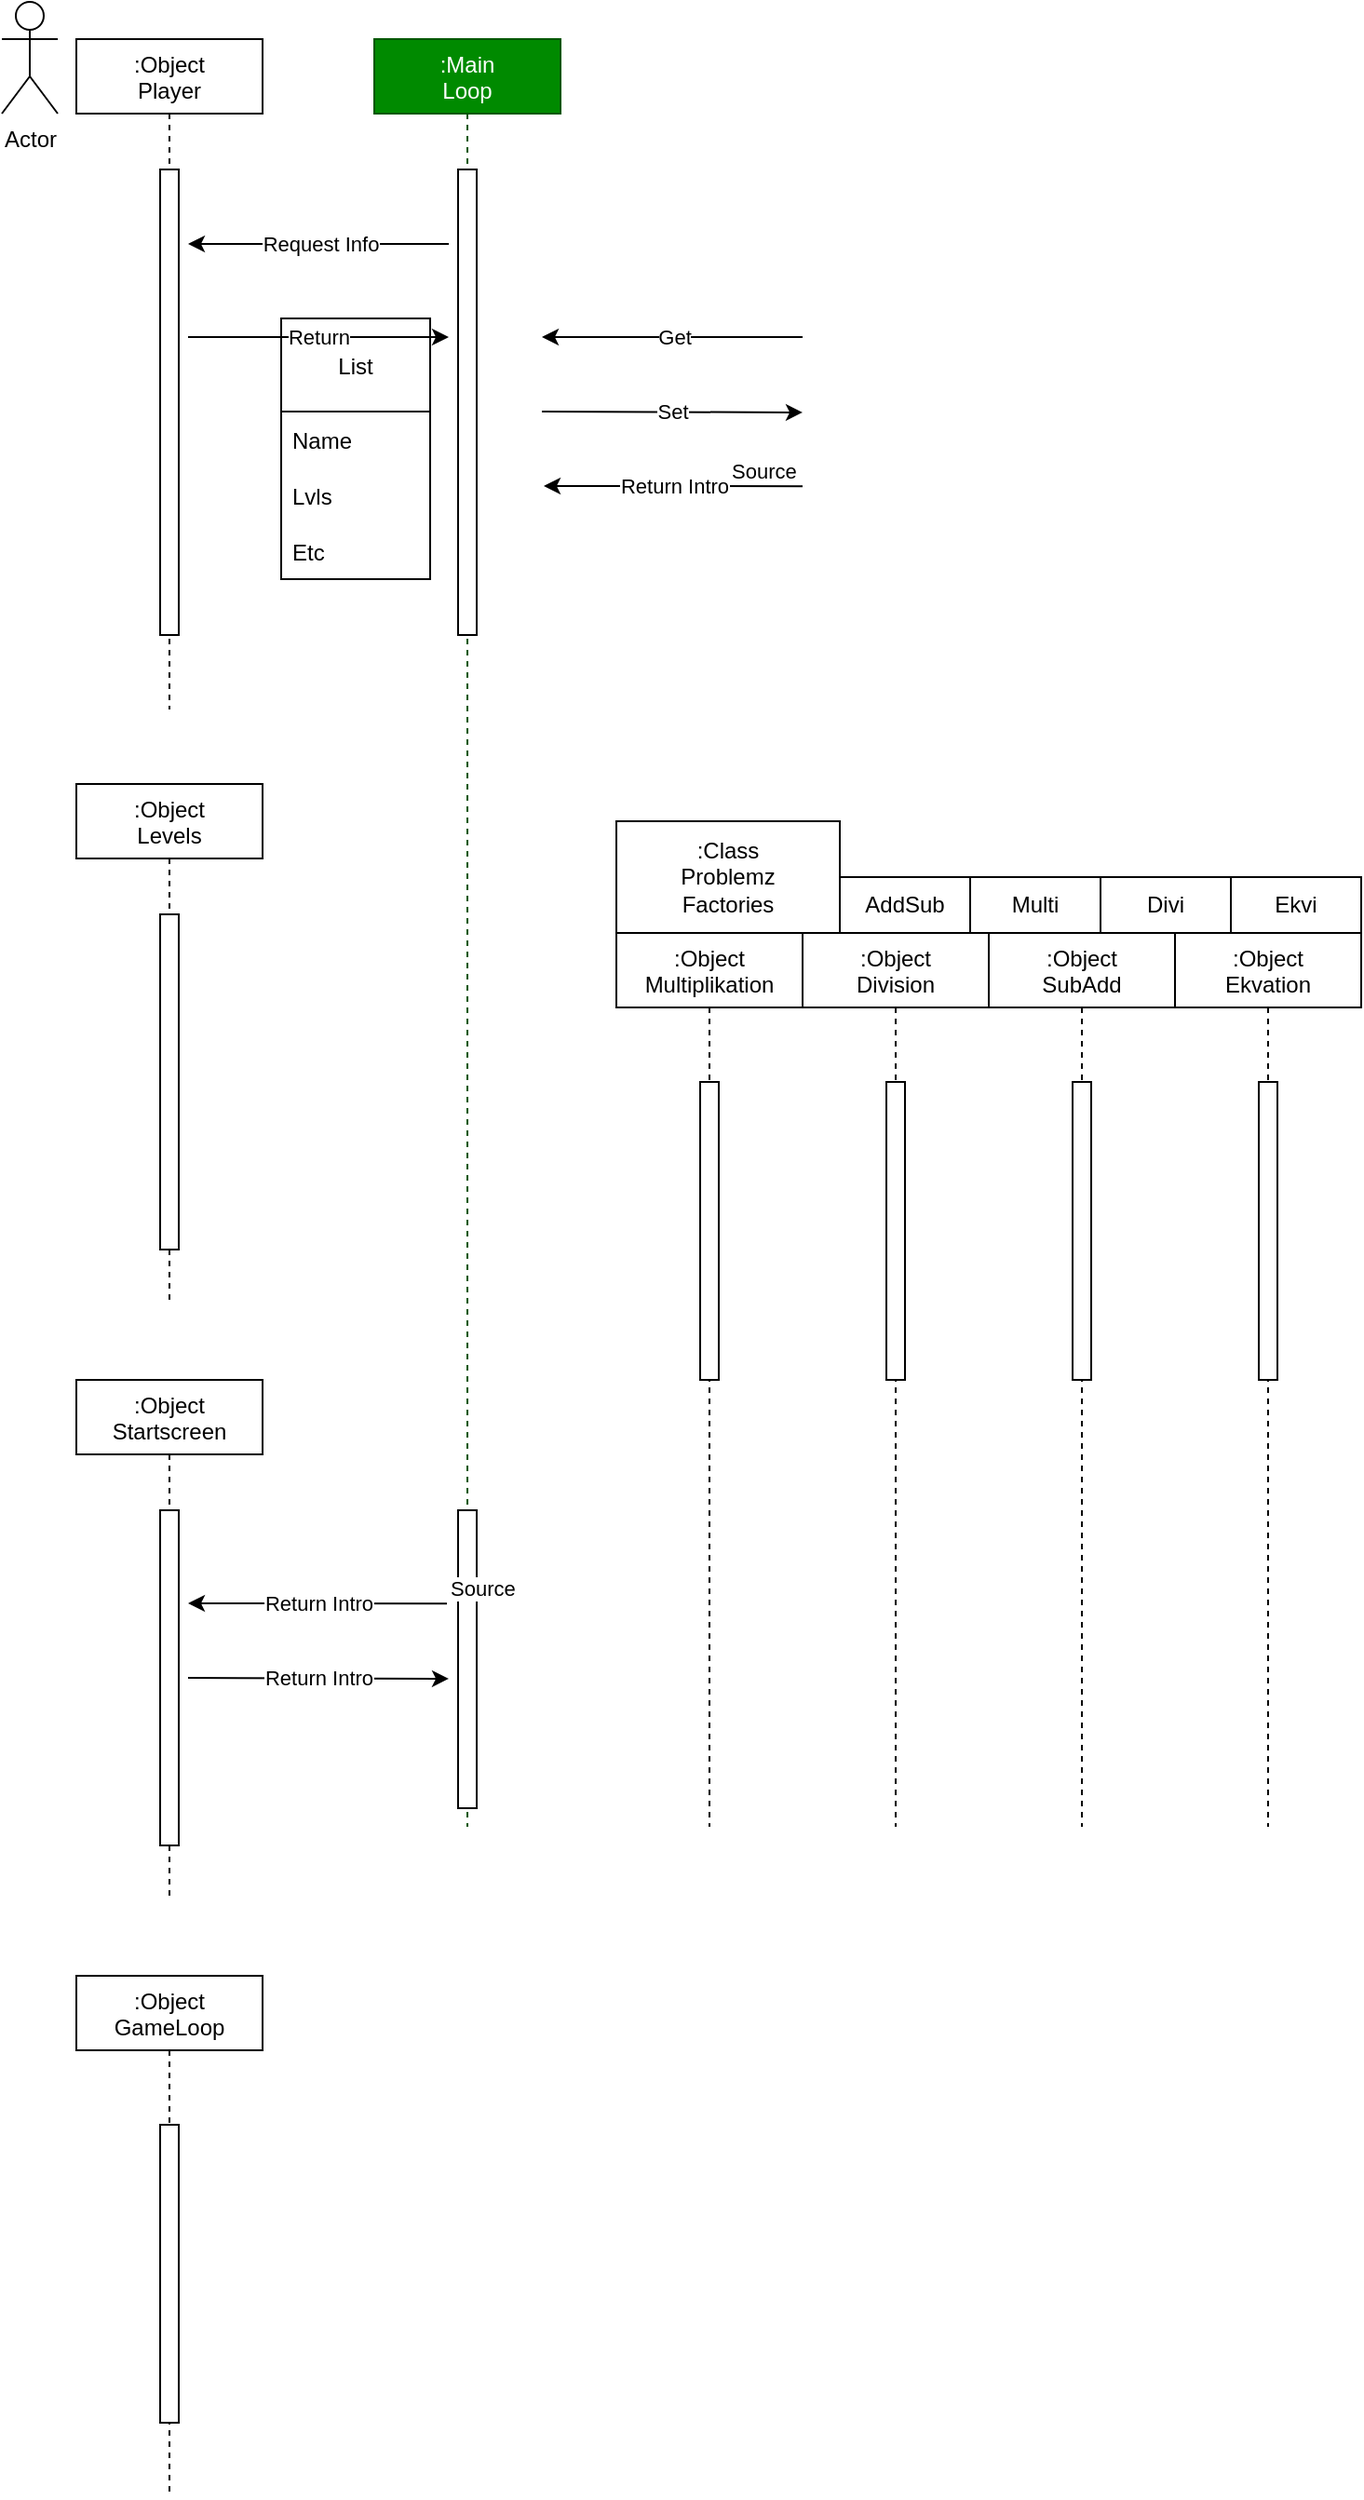 <mxfile>
    <diagram id="kgpKYQtTHZ0yAKxKKP6v" name="Page-1">
        <mxGraphModel dx="593" dy="478" grid="1" gridSize="10" guides="1" tooltips="1" connect="1" arrows="1" fold="1" page="1" pageScale="1" pageWidth="3300" pageHeight="4681" math="0" shadow="0">
            <root>
                <mxCell id="0"/>
                <mxCell id="1" parent="0"/>
                <mxCell id="3nuBFxr9cyL0pnOWT2aG-1" value=":Object&#10;Player" style="shape=umlLifeline;perimeter=lifelinePerimeter;container=0;collapsible=0;recursiveResize=0;rounded=0;shadow=0;strokeWidth=1;" parent="1" vertex="1">
                    <mxGeometry x="80" y="60" width="100" height="360" as="geometry"/>
                </mxCell>
                <mxCell id="3nuBFxr9cyL0pnOWT2aG-5" value=":Object&#10;Startscreen" style="shape=umlLifeline;perimeter=lifelinePerimeter;container=1;collapsible=0;recursiveResize=0;rounded=0;shadow=0;strokeWidth=1;" parent="1" vertex="1">
                    <mxGeometry x="80" y="780" width="100" height="280" as="geometry"/>
                </mxCell>
                <mxCell id="3nuBFxr9cyL0pnOWT2aG-6" value="" style="points=[];perimeter=orthogonalPerimeter;rounded=0;shadow=0;strokeWidth=1;" parent="3nuBFxr9cyL0pnOWT2aG-5" vertex="1">
                    <mxGeometry x="45" y="70" width="10" height="180" as="geometry"/>
                </mxCell>
                <mxCell id="EycxZSTwfMmpZiWEvpWu-1" value=":Object&#10;GameLoop" style="shape=umlLifeline;perimeter=lifelinePerimeter;container=1;collapsible=0;recursiveResize=0;rounded=0;shadow=0;strokeWidth=1;" parent="1" vertex="1">
                    <mxGeometry x="80" y="1100" width="100" height="280" as="geometry"/>
                </mxCell>
                <mxCell id="EycxZSTwfMmpZiWEvpWu-2" value="" style="points=[];perimeter=orthogonalPerimeter;rounded=0;shadow=0;strokeWidth=1;" parent="EycxZSTwfMmpZiWEvpWu-1" vertex="1">
                    <mxGeometry x="45" y="80" width="10" height="160" as="geometry"/>
                </mxCell>
                <mxCell id="EycxZSTwfMmpZiWEvpWu-3" value=":Object&#10;Multiplikation" style="shape=umlLifeline;perimeter=lifelinePerimeter;container=1;collapsible=0;recursiveResize=0;rounded=0;shadow=0;strokeWidth=1;" parent="1" vertex="1">
                    <mxGeometry x="370" y="540" width="100" height="480" as="geometry"/>
                </mxCell>
                <mxCell id="EycxZSTwfMmpZiWEvpWu-4" value="" style="points=[];perimeter=orthogonalPerimeter;rounded=0;shadow=0;strokeWidth=1;" parent="EycxZSTwfMmpZiWEvpWu-3" vertex="1">
                    <mxGeometry x="45" y="80" width="10" height="160" as="geometry"/>
                </mxCell>
                <mxCell id="EycxZSTwfMmpZiWEvpWu-9" value=":Class&lt;br style=&quot;padding: 0px ; margin: 0px&quot;&gt;Problemz&lt;br style=&quot;padding: 0px ; margin: 0px&quot;&gt;Factories" style="rounded=0;whiteSpace=wrap;html=1;" parent="1" vertex="1">
                    <mxGeometry x="370" y="480" width="120" height="60" as="geometry"/>
                </mxCell>
                <mxCell id="EycxZSTwfMmpZiWEvpWu-10" value=":Object&#10;Division" style="shape=umlLifeline;perimeter=lifelinePerimeter;container=1;collapsible=0;recursiveResize=0;rounded=0;shadow=0;strokeWidth=1;" parent="1" vertex="1">
                    <mxGeometry x="470" y="540" width="100" height="480" as="geometry"/>
                </mxCell>
                <mxCell id="EycxZSTwfMmpZiWEvpWu-11" value="" style="points=[];perimeter=orthogonalPerimeter;rounded=0;shadow=0;strokeWidth=1;" parent="EycxZSTwfMmpZiWEvpWu-10" vertex="1">
                    <mxGeometry x="45" y="80" width="10" height="160" as="geometry"/>
                </mxCell>
                <mxCell id="EycxZSTwfMmpZiWEvpWu-12" value=":Object&#10;SubAdd" style="shape=umlLifeline;perimeter=lifelinePerimeter;container=1;collapsible=0;recursiveResize=0;rounded=0;shadow=0;strokeWidth=1;" parent="1" vertex="1">
                    <mxGeometry x="570" y="540" width="100" height="480" as="geometry"/>
                </mxCell>
                <mxCell id="EycxZSTwfMmpZiWEvpWu-13" value="" style="points=[];perimeter=orthogonalPerimeter;rounded=0;shadow=0;strokeWidth=1;" parent="EycxZSTwfMmpZiWEvpWu-12" vertex="1">
                    <mxGeometry x="45" y="80" width="10" height="160" as="geometry"/>
                </mxCell>
                <mxCell id="EycxZSTwfMmpZiWEvpWu-14" value=":Object&#10;Ekvation" style="shape=umlLifeline;perimeter=lifelinePerimeter;container=1;collapsible=0;recursiveResize=0;rounded=0;shadow=0;strokeWidth=1;" parent="1" vertex="1">
                    <mxGeometry x="670" y="540" width="100" height="480" as="geometry"/>
                </mxCell>
                <mxCell id="EycxZSTwfMmpZiWEvpWu-15" value="" style="points=[];perimeter=orthogonalPerimeter;rounded=0;shadow=0;strokeWidth=1;" parent="EycxZSTwfMmpZiWEvpWu-14" vertex="1">
                    <mxGeometry x="45" y="80" width="10" height="160" as="geometry"/>
                </mxCell>
                <mxCell id="fRN0QFOcR2f6WoaFnRx7-1" value=":Main&#10;Loop" style="shape=umlLifeline;perimeter=lifelinePerimeter;container=0;collapsible=0;recursiveResize=0;rounded=0;shadow=0;strokeWidth=1;fillColor=#008a00;fontColor=#ffffff;strokeColor=#005700;" parent="1" vertex="1">
                    <mxGeometry x="240" y="60" width="100" height="960" as="geometry"/>
                </mxCell>
                <mxCell id="fRN0QFOcR2f6WoaFnRx7-17" value="Return Intro" style="endArrow=classic;html=1;rounded=0;exitX=0;exitY=0.313;exitDx=0;exitDy=0;exitPerimeter=0;" parent="1" edge="1">
                    <mxGeometry x="-0.007" relative="1" as="geometry">
                        <mxPoint x="470" y="300.08" as="sourcePoint"/>
                        <mxPoint x="331" y="300" as="targetPoint"/>
                        <Array as="points">
                            <mxPoint x="365" y="300"/>
                        </Array>
                        <mxPoint as="offset"/>
                    </mxGeometry>
                </mxCell>
                <mxCell id="fRN0QFOcR2f6WoaFnRx7-18" value="Source" style="edgeLabel;resizable=0;html=1;align=left;verticalAlign=bottom;" parent="fRN0QFOcR2f6WoaFnRx7-17" connectable="0" vertex="1">
                    <mxGeometry x="-1" relative="1" as="geometry">
                        <mxPoint x="-40" as="offset"/>
                    </mxGeometry>
                </mxCell>
                <mxCell id="fRN0QFOcR2f6WoaFnRx7-21" value="Set" style="endArrow=classic;html=1;rounded=0;entryX=0.1;entryY=0.253;entryDx=0;entryDy=0;entryPerimeter=0;" parent="1" edge="1">
                    <mxGeometry relative="1" as="geometry">
                        <mxPoint x="330" y="260" as="sourcePoint"/>
                        <mxPoint x="470" y="260.48" as="targetPoint"/>
                        <mxPoint as="offset"/>
                    </mxGeometry>
                </mxCell>
                <mxCell id="3nuBFxr9cyL0pnOWT2aG-2" value="" style="points=[];perimeter=orthogonalPerimeter;rounded=0;shadow=0;strokeWidth=1;" parent="1" vertex="1">
                    <mxGeometry x="125" y="130" width="10" height="250" as="geometry"/>
                </mxCell>
                <mxCell id="71bdDlgEzA0VGXFDS2K_-2" value="Actor" style="shape=umlActor;verticalLabelPosition=bottom;verticalAlign=top;html=1;outlineConnect=0;" parent="1" vertex="1">
                    <mxGeometry x="40" y="40" width="30" height="60" as="geometry"/>
                </mxCell>
                <mxCell id="71bdDlgEzA0VGXFDS2K_-3" value=":Object&#10;Levels" style="shape=umlLifeline;perimeter=lifelinePerimeter;container=0;collapsible=0;recursiveResize=0;rounded=0;shadow=0;strokeWidth=1;" parent="1" vertex="1">
                    <mxGeometry x="80" y="460" width="100" height="280" as="geometry"/>
                </mxCell>
                <mxCell id="71bdDlgEzA0VGXFDS2K_-4" value="" style="points=[];perimeter=orthogonalPerimeter;rounded=0;shadow=0;strokeWidth=1;" parent="1" vertex="1">
                    <mxGeometry x="125" y="530" width="10" height="180" as="geometry"/>
                </mxCell>
                <mxCell id="4" value="AddSub" style="rounded=0;whiteSpace=wrap;html=1;" parent="1" vertex="1">
                    <mxGeometry x="490" y="510" width="70" height="30" as="geometry"/>
                </mxCell>
                <mxCell id="8" value="Multi" style="rounded=0;whiteSpace=wrap;html=1;" parent="1" vertex="1">
                    <mxGeometry x="560" y="510" width="70" height="30" as="geometry"/>
                </mxCell>
                <mxCell id="9" value="Divi" style="rounded=0;whiteSpace=wrap;html=1;" parent="1" vertex="1">
                    <mxGeometry x="630" y="510" width="70" height="30" as="geometry"/>
                </mxCell>
                <mxCell id="10" value="Ekvi" style="rounded=0;whiteSpace=wrap;html=1;" parent="1" vertex="1">
                    <mxGeometry x="700" y="510" width="70" height="30" as="geometry"/>
                </mxCell>
                <mxCell id="fRN0QFOcR2f6WoaFnRx7-29" value="List" style="swimlane;fontStyle=0;childLayout=stackLayout;horizontal=1;startSize=50;horizontalStack=0;resizeParent=1;resizeParentMax=0;resizeLast=0;collapsible=1;marginBottom=0;" parent="1" vertex="1">
                    <mxGeometry x="190" y="210" width="80" height="140" as="geometry"/>
                </mxCell>
                <mxCell id="fRN0QFOcR2f6WoaFnRx7-30" value="Name" style="text;strokeColor=none;fillColor=none;align=left;verticalAlign=middle;spacingLeft=4;spacingRight=4;overflow=hidden;points=[[0,0.5],[1,0.5]];portConstraint=eastwest;rotatable=0;" parent="fRN0QFOcR2f6WoaFnRx7-29" vertex="1">
                    <mxGeometry y="50" width="80" height="30" as="geometry"/>
                </mxCell>
                <mxCell id="fRN0QFOcR2f6WoaFnRx7-31" value="Lvls" style="text;strokeColor=none;fillColor=none;align=left;verticalAlign=middle;spacingLeft=4;spacingRight=4;overflow=hidden;points=[[0,0.5],[1,0.5]];portConstraint=eastwest;rotatable=0;" parent="fRN0QFOcR2f6WoaFnRx7-29" vertex="1">
                    <mxGeometry y="80" width="80" height="30" as="geometry"/>
                </mxCell>
                <mxCell id="fRN0QFOcR2f6WoaFnRx7-32" value="Etc" style="text;strokeColor=none;fillColor=none;align=left;verticalAlign=middle;spacingLeft=4;spacingRight=4;overflow=hidden;points=[[0,0.5],[1,0.5]];portConstraint=eastwest;rotatable=0;" parent="fRN0QFOcR2f6WoaFnRx7-29" vertex="1">
                    <mxGeometry y="110" width="80" height="30" as="geometry"/>
                </mxCell>
                <mxCell id="fRN0QFOcR2f6WoaFnRx7-24" value="Return" style="endArrow=classic;html=1;rounded=0;" parent="1" edge="1">
                    <mxGeometry relative="1" as="geometry">
                        <mxPoint x="140" y="220" as="sourcePoint"/>
                        <mxPoint x="280" y="220" as="targetPoint"/>
                        <mxPoint as="offset"/>
                    </mxGeometry>
                </mxCell>
                <mxCell id="fRN0QFOcR2f6WoaFnRx7-2" value="" style="points=[];perimeter=orthogonalPerimeter;rounded=0;shadow=0;strokeWidth=1;" parent="1" vertex="1">
                    <mxGeometry x="285" y="850" width="10" height="160" as="geometry"/>
                </mxCell>
                <mxCell id="fRN0QFOcR2f6WoaFnRx7-16" value="" style="points=[];perimeter=orthogonalPerimeter;rounded=0;shadow=0;strokeWidth=1;" parent="1" vertex="1">
                    <mxGeometry x="285" y="130" width="10" height="250" as="geometry"/>
                </mxCell>
                <mxCell id="fRN0QFOcR2f6WoaFnRx7-22" value="Request Info" style="endArrow=classic;html=1;rounded=0;" parent="1" edge="1">
                    <mxGeometry x="-0.007" relative="1" as="geometry">
                        <mxPoint x="280" y="170" as="sourcePoint"/>
                        <mxPoint x="140" y="170" as="targetPoint"/>
                        <Array as="points">
                            <mxPoint x="206" y="170"/>
                            <mxPoint x="180" y="170"/>
                        </Array>
                        <mxPoint as="offset"/>
                    </mxGeometry>
                </mxCell>
                <mxCell id="fRN0QFOcR2f6WoaFnRx7-19" value="Get" style="endArrow=classic;html=1;rounded=0;" parent="1" edge="1">
                    <mxGeometry x="-0.007" relative="1" as="geometry">
                        <mxPoint x="470" y="220" as="sourcePoint"/>
                        <mxPoint x="330" y="220" as="targetPoint"/>
                        <Array as="points">
                            <mxPoint x="396" y="220"/>
                            <mxPoint x="370" y="220"/>
                        </Array>
                        <mxPoint as="offset"/>
                    </mxGeometry>
                </mxCell>
                <mxCell id="fRN0QFOcR2f6WoaFnRx7-10" value="Return Intro" style="endArrow=classic;html=1;rounded=0;exitX=0;exitY=0.313;exitDx=0;exitDy=0;exitPerimeter=0;" parent="1" edge="1">
                    <mxGeometry relative="1" as="geometry">
                        <mxPoint x="279" y="900.08" as="sourcePoint"/>
                        <mxPoint x="140" y="900" as="targetPoint"/>
                        <Array as="points">
                            <mxPoint x="174" y="900"/>
                        </Array>
                    </mxGeometry>
                </mxCell>
                <mxCell id="fRN0QFOcR2f6WoaFnRx7-11" value="Source" style="edgeLabel;resizable=0;html=1;align=left;verticalAlign=bottom;" parent="fRN0QFOcR2f6WoaFnRx7-10" connectable="0" vertex="1">
                    <mxGeometry x="-1" relative="1" as="geometry"/>
                </mxCell>
                <mxCell id="fRN0QFOcR2f6WoaFnRx7-6" value="Return Intro" style="endArrow=classic;html=1;rounded=0;entryX=0.1;entryY=0.253;entryDx=0;entryDy=0;entryPerimeter=0;" parent="1" edge="1">
                    <mxGeometry relative="1" as="geometry">
                        <mxPoint x="140" y="940" as="sourcePoint"/>
                        <mxPoint x="280" y="940.48" as="targetPoint"/>
                    </mxGeometry>
                </mxCell>
            </root>
        </mxGraphModel>
    </diagram>
</mxfile>